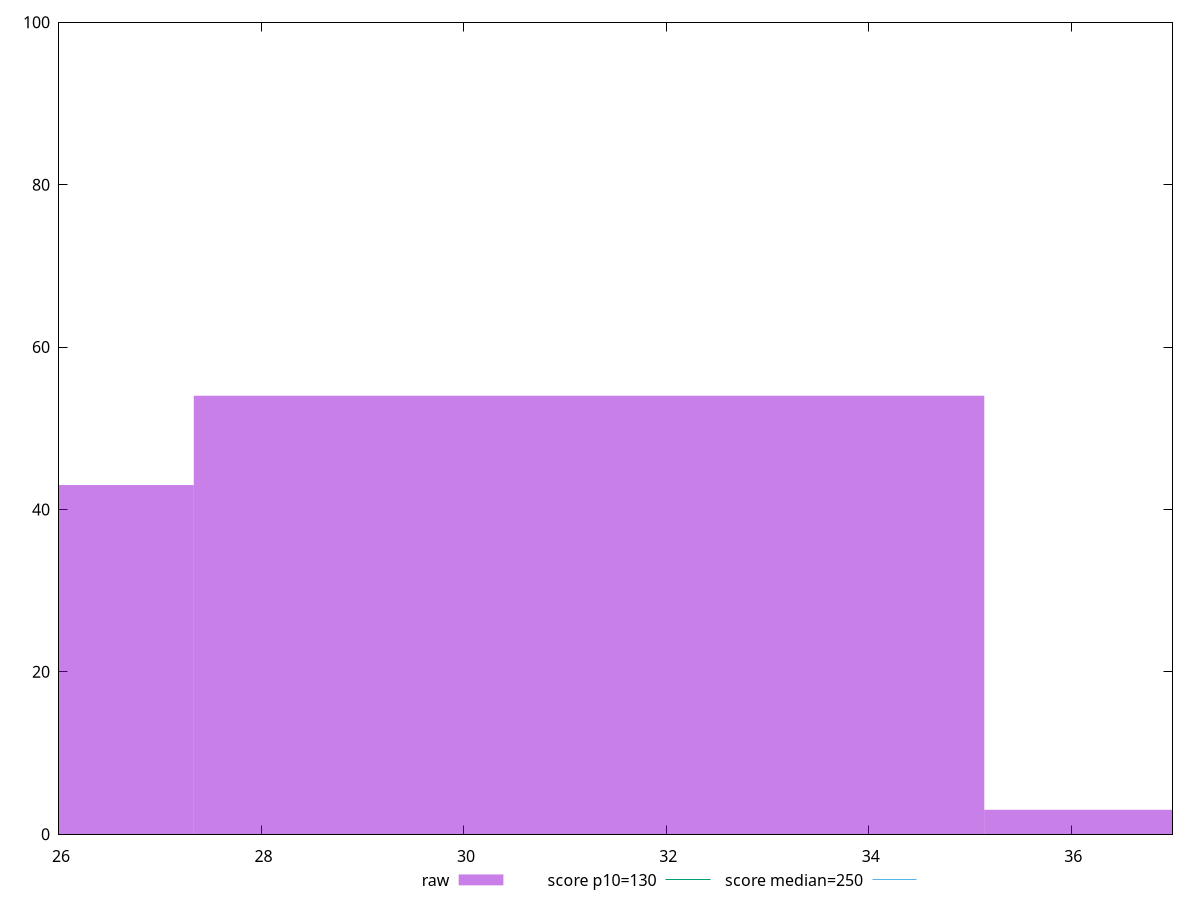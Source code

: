 reset

$raw <<EOF
23.427041494278242 43
31.236055325704324 54
39.045069157130406 3
EOF

set key outside below
set boxwidth 7.809013831426081
set xrange [26:37]
set yrange [0:100]
set style fill transparent solid 0.5 noborder

set parametric
set terminal svg size 640, 490 enhanced background rgb 'white'
set output "report_00007_2020-12-11T15:55:29.892Z/max-potential-fid/samples/pages+cached+noexternal+nofonts/raw/histogram.svg"

plot $raw title "raw" with boxes, \
     130,t title "score p10=130", \
     250,t title "score median=250"

reset
